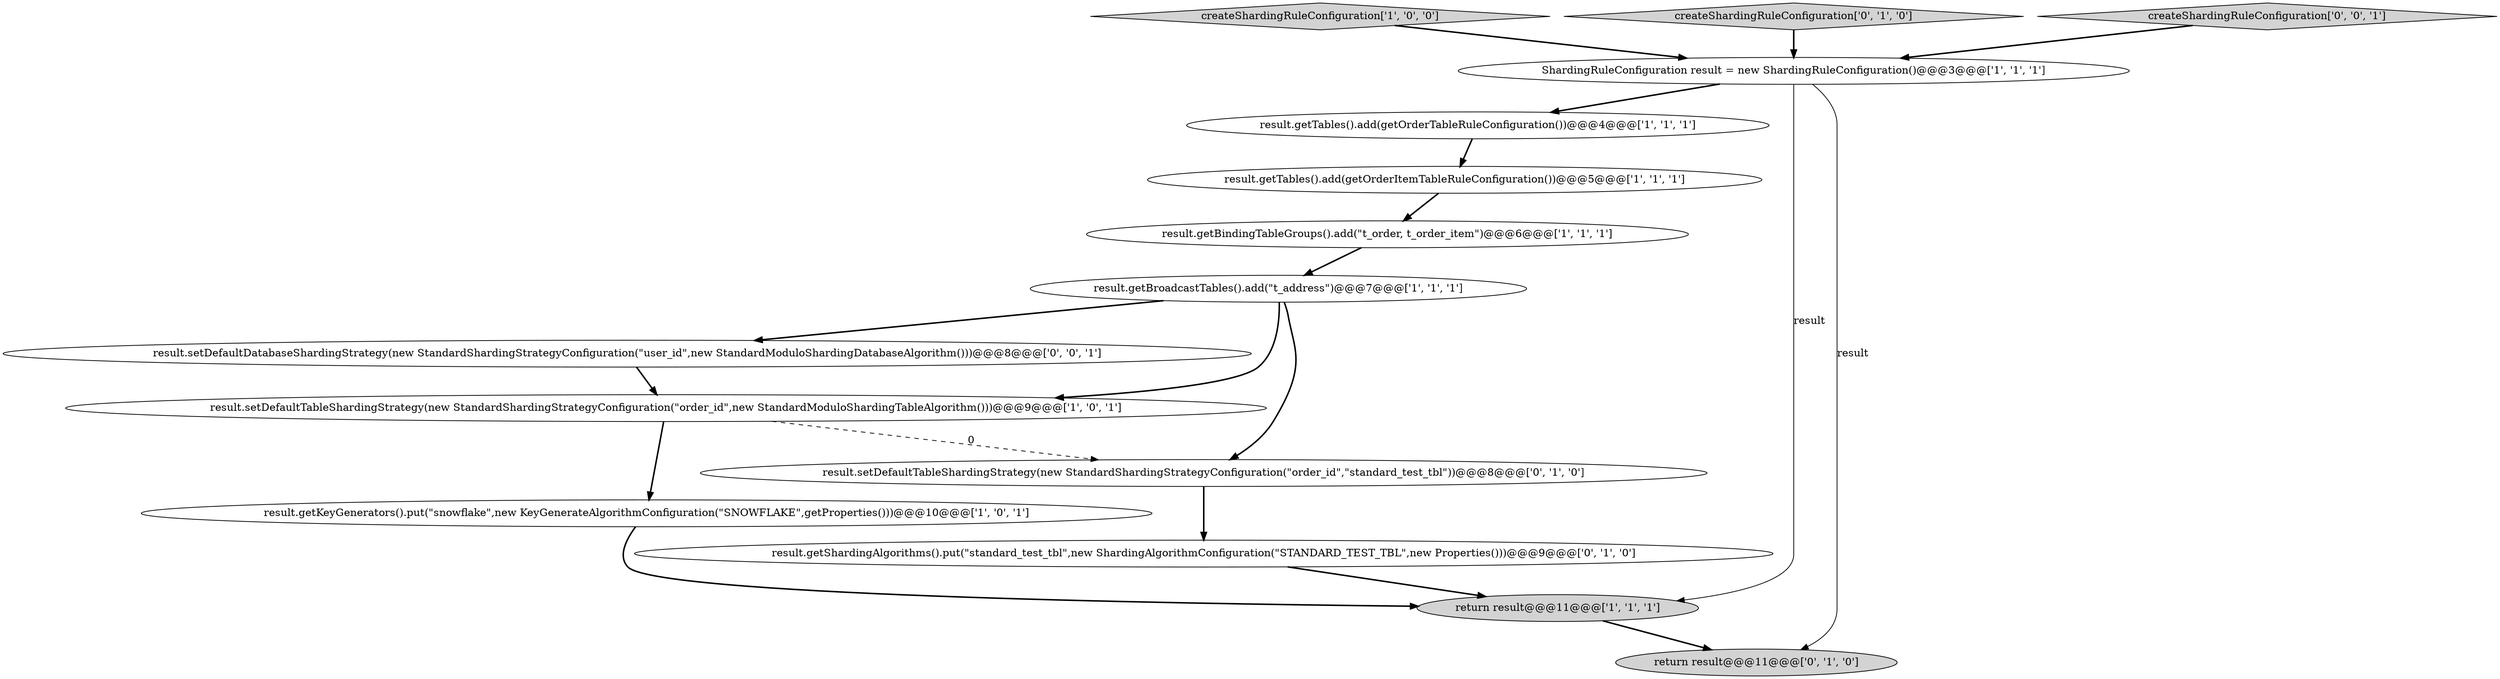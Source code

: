 digraph {
4 [style = filled, label = "result.getTables().add(getOrderTableRuleConfiguration())@@@4@@@['1', '1', '1']", fillcolor = white, shape = ellipse image = "AAA0AAABBB1BBB"];
14 [style = filled, label = "result.setDefaultDatabaseShardingStrategy(new StandardShardingStrategyConfiguration(\"user_id\",new StandardModuloShardingDatabaseAlgorithm()))@@@8@@@['0', '0', '1']", fillcolor = white, shape = ellipse image = "AAA0AAABBB3BBB"];
3 [style = filled, label = "result.setDefaultTableShardingStrategy(new StandardShardingStrategyConfiguration(\"order_id\",new StandardModuloShardingTableAlgorithm()))@@@9@@@['1', '0', '1']", fillcolor = white, shape = ellipse image = "AAA0AAABBB1BBB"];
8 [style = filled, label = "createShardingRuleConfiguration['1', '0', '0']", fillcolor = lightgray, shape = diamond image = "AAA0AAABBB1BBB"];
9 [style = filled, label = "result.setDefaultTableShardingStrategy(new StandardShardingStrategyConfiguration(\"order_id\",\"standard_test_tbl\"))@@@8@@@['0', '1', '0']", fillcolor = white, shape = ellipse image = "AAA1AAABBB2BBB"];
12 [style = filled, label = "createShardingRuleConfiguration['0', '1', '0']", fillcolor = lightgray, shape = diamond image = "AAA0AAABBB2BBB"];
0 [style = filled, label = "result.getKeyGenerators().put(\"snowflake\",new KeyGenerateAlgorithmConfiguration(\"SNOWFLAKE\",getProperties()))@@@10@@@['1', '0', '1']", fillcolor = white, shape = ellipse image = "AAA0AAABBB1BBB"];
10 [style = filled, label = "return result@@@11@@@['0', '1', '0']", fillcolor = lightgray, shape = ellipse image = "AAA0AAABBB2BBB"];
5 [style = filled, label = "ShardingRuleConfiguration result = new ShardingRuleConfiguration()@@@3@@@['1', '1', '1']", fillcolor = white, shape = ellipse image = "AAA0AAABBB1BBB"];
7 [style = filled, label = "return result@@@11@@@['1', '1', '1']", fillcolor = lightgray, shape = ellipse image = "AAA0AAABBB1BBB"];
1 [style = filled, label = "result.getTables().add(getOrderItemTableRuleConfiguration())@@@5@@@['1', '1', '1']", fillcolor = white, shape = ellipse image = "AAA0AAABBB1BBB"];
13 [style = filled, label = "createShardingRuleConfiguration['0', '0', '1']", fillcolor = lightgray, shape = diamond image = "AAA0AAABBB3BBB"];
11 [style = filled, label = "result.getShardingAlgorithms().put(\"standard_test_tbl\",new ShardingAlgorithmConfiguration(\"STANDARD_TEST_TBL\",new Properties()))@@@9@@@['0', '1', '0']", fillcolor = white, shape = ellipse image = "AAA1AAABBB2BBB"];
6 [style = filled, label = "result.getBroadcastTables().add(\"t_address\")@@@7@@@['1', '1', '1']", fillcolor = white, shape = ellipse image = "AAA0AAABBB1BBB"];
2 [style = filled, label = "result.getBindingTableGroups().add(\"t_order, t_order_item\")@@@6@@@['1', '1', '1']", fillcolor = white, shape = ellipse image = "AAA0AAABBB1BBB"];
2->6 [style = bold, label=""];
5->10 [style = solid, label="result"];
12->5 [style = bold, label=""];
6->14 [style = bold, label=""];
9->11 [style = bold, label=""];
14->3 [style = bold, label=""];
8->5 [style = bold, label=""];
5->7 [style = solid, label="result"];
3->0 [style = bold, label=""];
6->3 [style = bold, label=""];
1->2 [style = bold, label=""];
13->5 [style = bold, label=""];
7->10 [style = bold, label=""];
5->4 [style = bold, label=""];
4->1 [style = bold, label=""];
0->7 [style = bold, label=""];
3->9 [style = dashed, label="0"];
11->7 [style = bold, label=""];
6->9 [style = bold, label=""];
}
